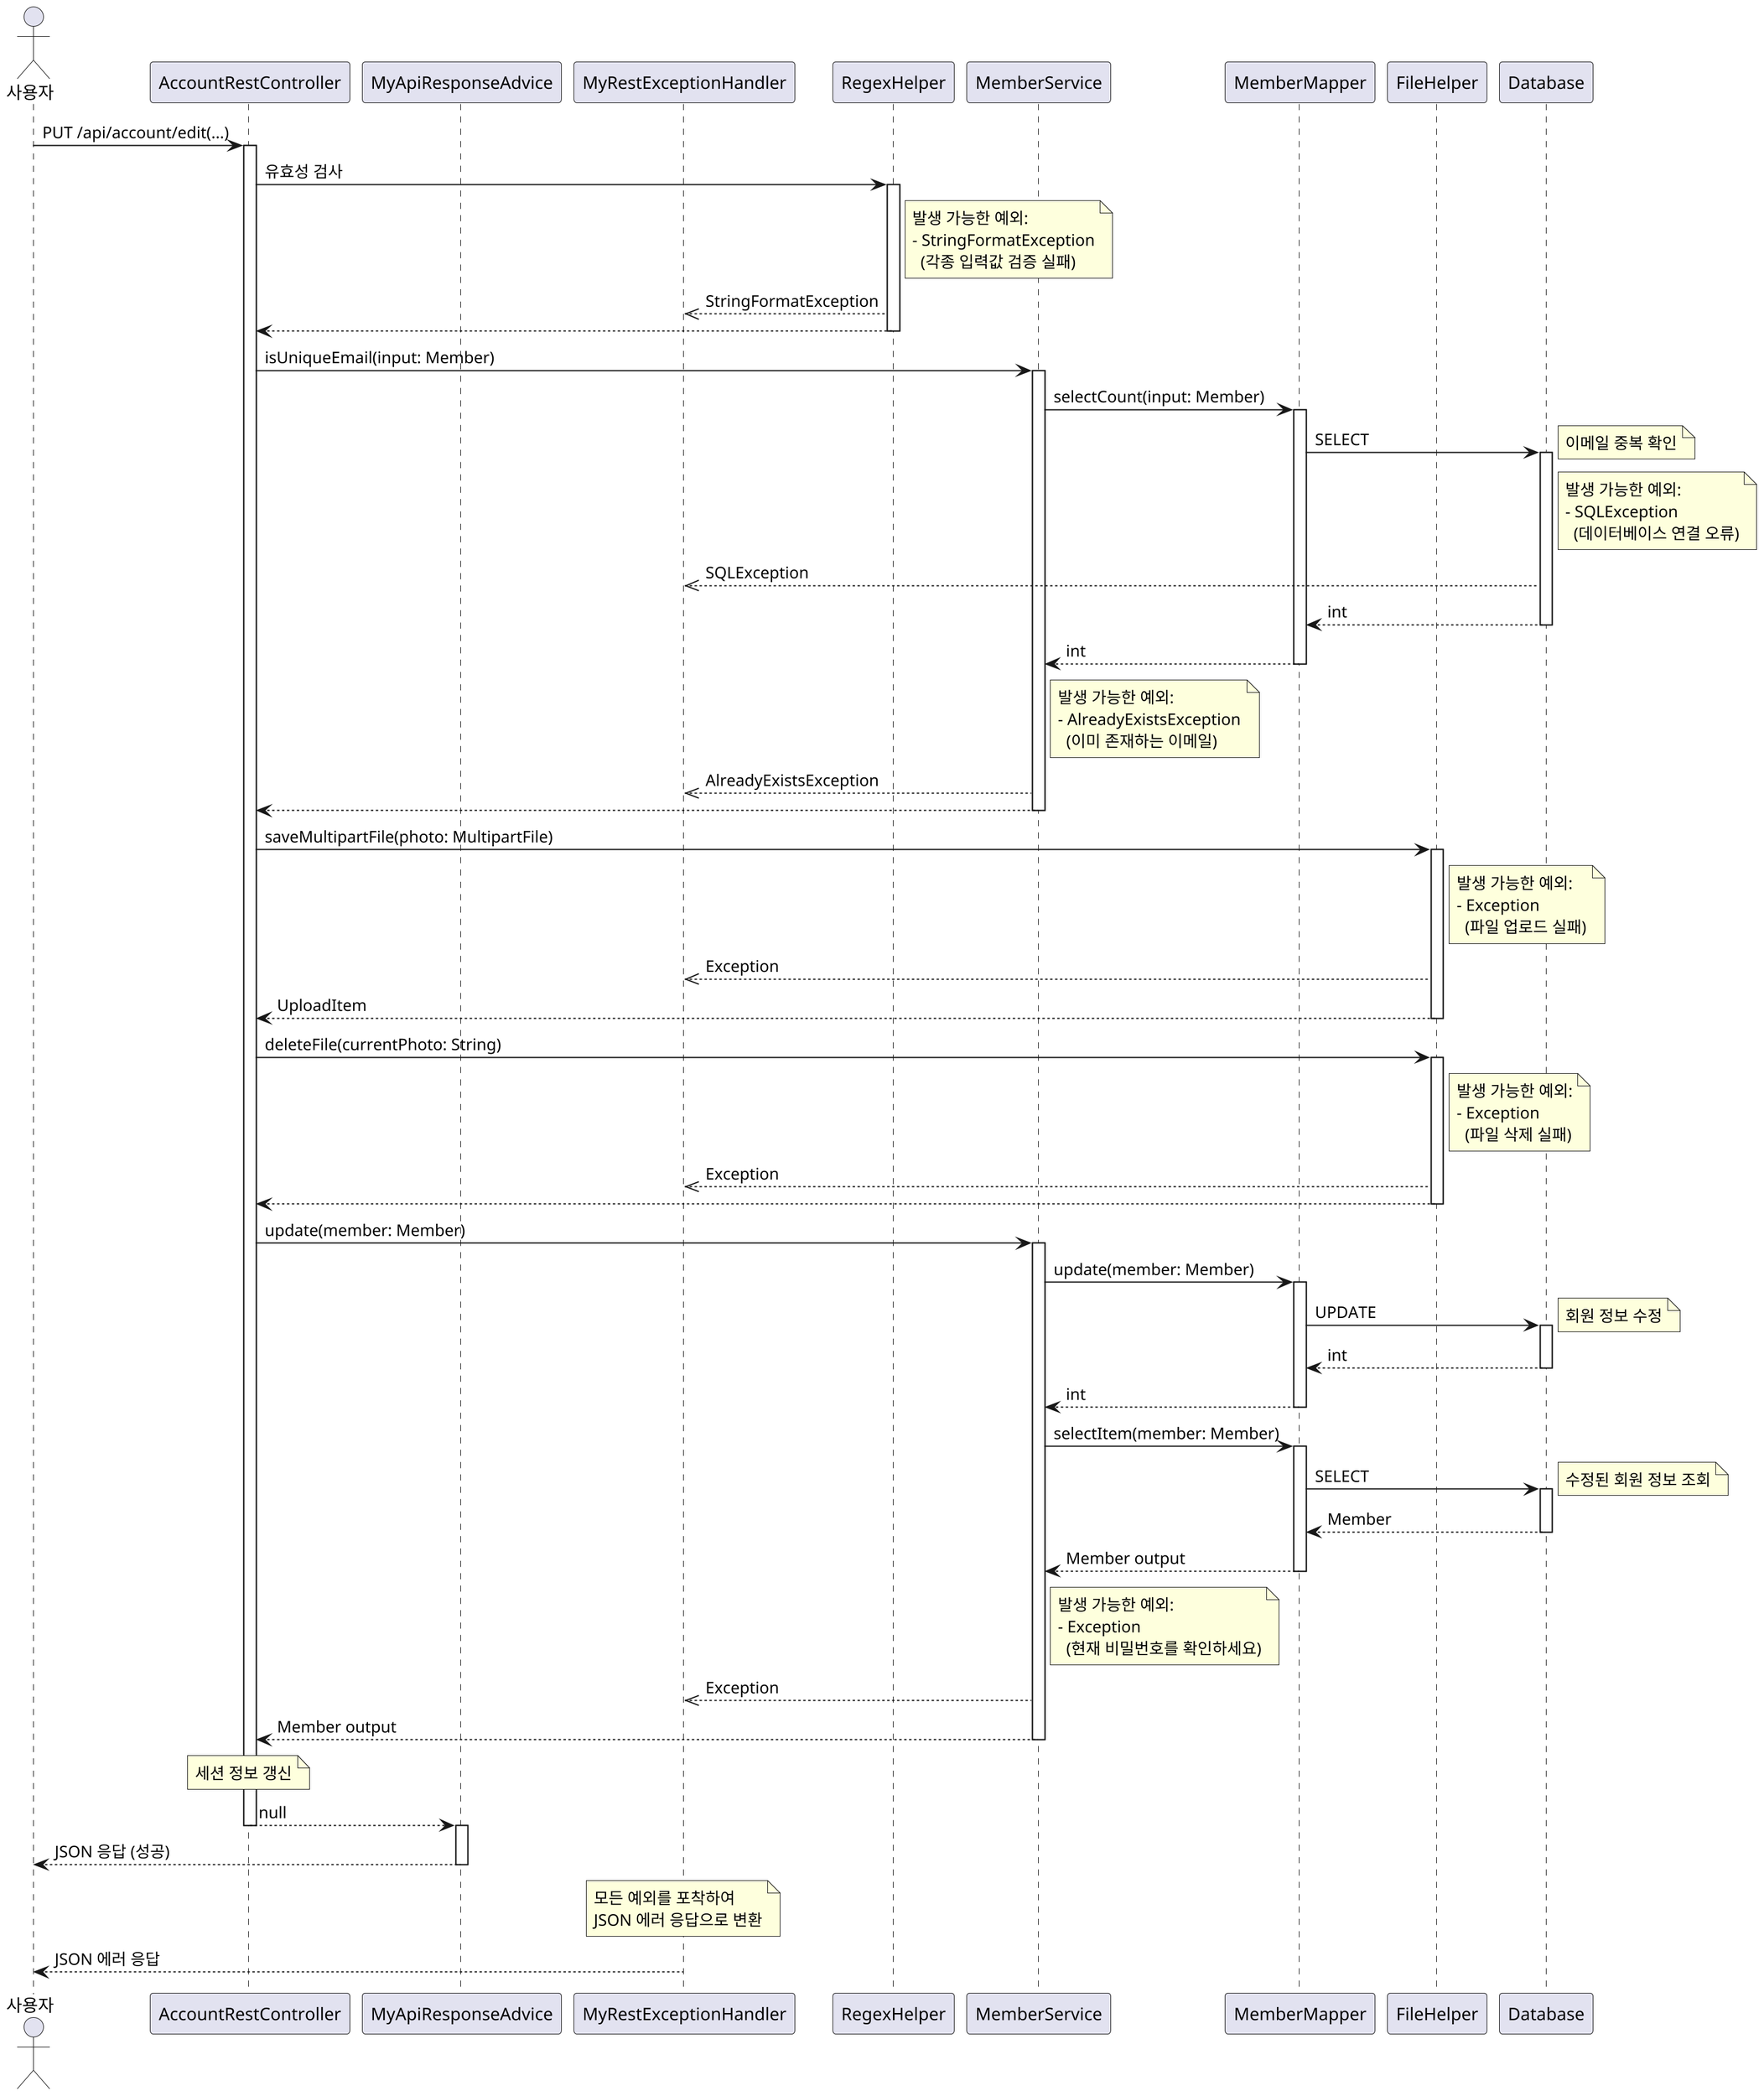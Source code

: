 @startuml
skinparam dpi 200

actor Actor as "사용자"
participant AccountRestController
participant MyApiResponseAdvice
participant MyRestExceptionHandler
participant RegexHelper
participant MemberService
participant MemberMapper
participant FileHelper
participant Database

Actor -> AccountRestController: PUT /api/account/edit(...)
activate AccountRestController

AccountRestController -> RegexHelper: 유효성 검사
activate RegexHelper
note right of RegexHelper: 발생 가능한 예외:\n- StringFormatException\n  (각종 입력값 검증 실패)
RegexHelper -->> MyRestExceptionHandler: StringFormatException
RegexHelper --> AccountRestController
deactivate RegexHelper

AccountRestController -> MemberService: isUniqueEmail(input: Member)
activate MemberService
MemberService -> MemberMapper: selectCount(input: Member)
activate MemberMapper
MemberMapper -> Database: SELECT
activate Database
note right: 이메일 중복 확인
note right of Database: 발생 가능한 예외:\n- SQLException\n  (데이터베이스 연결 오류)
Database -->> MyRestExceptionHandler: SQLException
Database --> MemberMapper: int
deactivate Database
MemberMapper --> MemberService: int
deactivate MemberMapper
note right of MemberService: 발생 가능한 예외:\n- AlreadyExistsException\n  (이미 존재하는 이메일)
MemberService -->> MyRestExceptionHandler: AlreadyExistsException
MemberService --> AccountRestController
deactivate MemberService

AccountRestController -> FileHelper: saveMultipartFile(photo: MultipartFile)
activate FileHelper
note right of FileHelper: 발생 가능한 예외:\n- Exception\n  (파일 업로드 실패)
FileHelper -->> MyRestExceptionHandler: Exception
FileHelper --> AccountRestController: UploadItem
deactivate FileHelper

AccountRestController -> FileHelper: deleteFile(currentPhoto: String)
activate FileHelper
note right of FileHelper: 발생 가능한 예외:\n- Exception\n  (파일 삭제 실패)
FileHelper -->> MyRestExceptionHandler: Exception
FileHelper --> AccountRestController
deactivate FileHelper

AccountRestController -> MemberService: update(member: Member)
activate MemberService
MemberService -> MemberMapper: update(member: Member)
activate MemberMapper
MemberMapper -> Database: UPDATE
activate Database
note right: 회원 정보 수정
Database --> MemberMapper: int
deactivate Database
MemberMapper --> MemberService: int
deactivate MemberMapper

MemberService -> MemberMapper: selectItem(member: Member)
activate MemberMapper
MemberMapper -> Database: SELECT
activate Database
note right: 수정된 회원 정보 조회
Database --> MemberMapper: Member
deactivate Database
MemberMapper --> MemberService: Member output
deactivate MemberMapper
note right of MemberService: 발생 가능한 예외:\n- Exception\n  (현재 비밀번호를 확인하세요)
MemberService -->> MyRestExceptionHandler: Exception
MemberService --> AccountRestController: Member output
deactivate MemberService

note over AccountRestController: 세션 정보 갱신

AccountRestController --> MyApiResponseAdvice: null
deactivate AccountRestController
activate MyApiResponseAdvice
MyApiResponseAdvice --> Actor: JSON 응답 (성공)
deactivate MyApiResponseAdvice

note over MyRestExceptionHandler: 모든 예외를 포착하여\nJSON 에러 응답으로 변환
MyRestExceptionHandler --> Actor: JSON 에러 응답

@enduml
